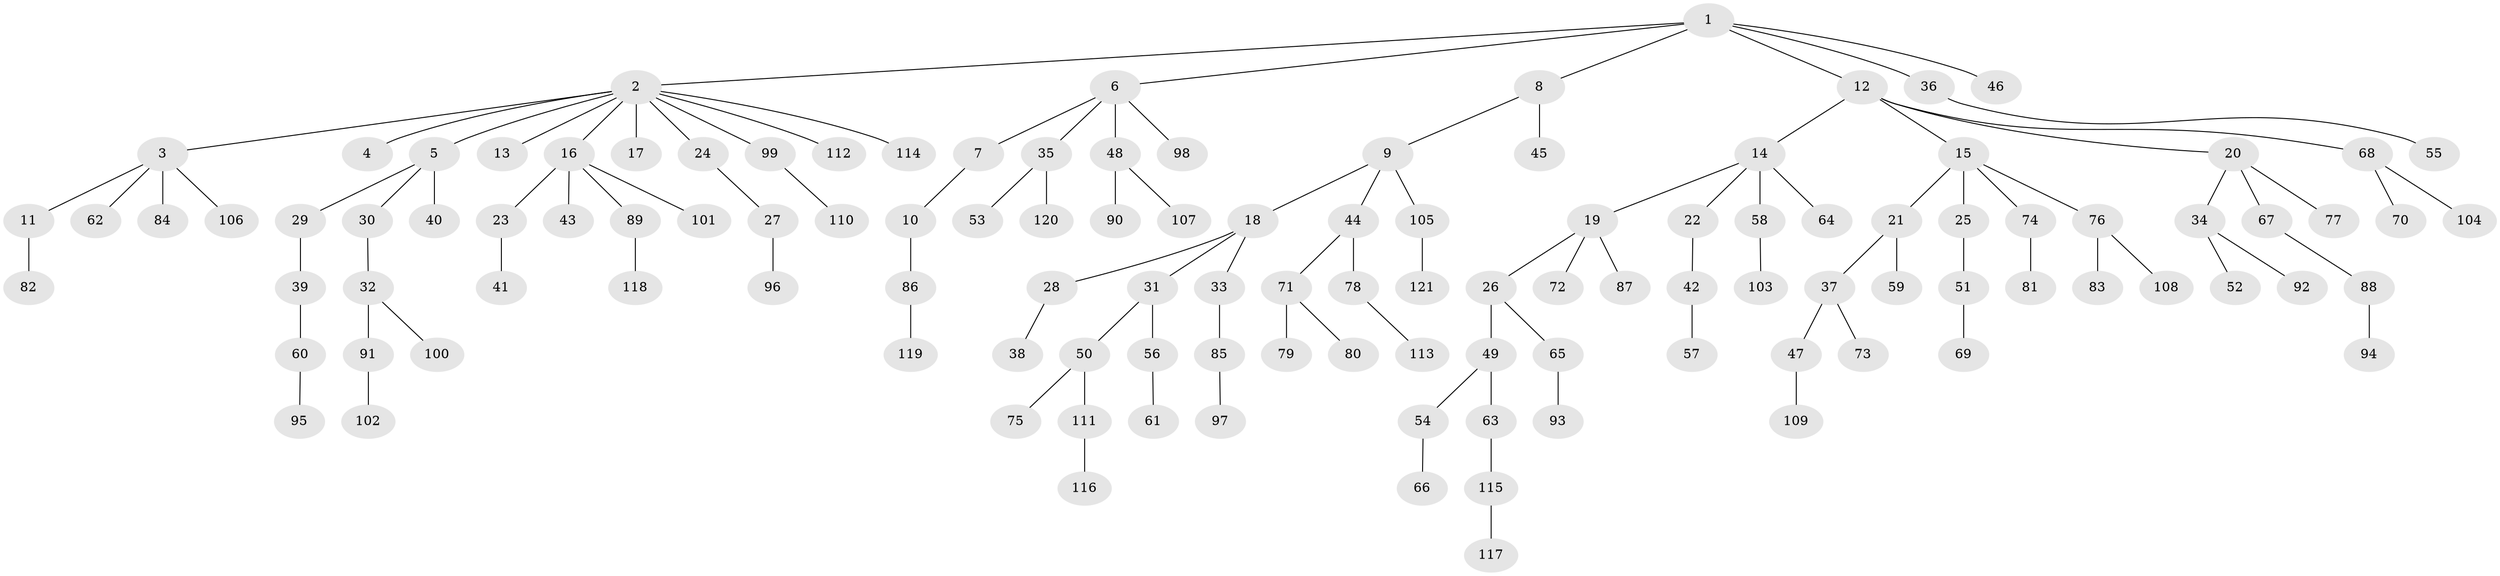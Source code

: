 // Generated by graph-tools (version 1.1) at 2025/53/03/09/25 04:53:17]
// undirected, 121 vertices, 120 edges
graph export_dot {
graph [start="1"]
  node [color=gray90,style=filled];
  1;
  2;
  3;
  4;
  5;
  6;
  7;
  8;
  9;
  10;
  11;
  12;
  13;
  14;
  15;
  16;
  17;
  18;
  19;
  20;
  21;
  22;
  23;
  24;
  25;
  26;
  27;
  28;
  29;
  30;
  31;
  32;
  33;
  34;
  35;
  36;
  37;
  38;
  39;
  40;
  41;
  42;
  43;
  44;
  45;
  46;
  47;
  48;
  49;
  50;
  51;
  52;
  53;
  54;
  55;
  56;
  57;
  58;
  59;
  60;
  61;
  62;
  63;
  64;
  65;
  66;
  67;
  68;
  69;
  70;
  71;
  72;
  73;
  74;
  75;
  76;
  77;
  78;
  79;
  80;
  81;
  82;
  83;
  84;
  85;
  86;
  87;
  88;
  89;
  90;
  91;
  92;
  93;
  94;
  95;
  96;
  97;
  98;
  99;
  100;
  101;
  102;
  103;
  104;
  105;
  106;
  107;
  108;
  109;
  110;
  111;
  112;
  113;
  114;
  115;
  116;
  117;
  118;
  119;
  120;
  121;
  1 -- 2;
  1 -- 6;
  1 -- 8;
  1 -- 12;
  1 -- 36;
  1 -- 46;
  2 -- 3;
  2 -- 4;
  2 -- 5;
  2 -- 13;
  2 -- 16;
  2 -- 17;
  2 -- 24;
  2 -- 99;
  2 -- 112;
  2 -- 114;
  3 -- 11;
  3 -- 62;
  3 -- 84;
  3 -- 106;
  5 -- 29;
  5 -- 30;
  5 -- 40;
  6 -- 7;
  6 -- 35;
  6 -- 48;
  6 -- 98;
  7 -- 10;
  8 -- 9;
  8 -- 45;
  9 -- 18;
  9 -- 44;
  9 -- 105;
  10 -- 86;
  11 -- 82;
  12 -- 14;
  12 -- 15;
  12 -- 20;
  12 -- 68;
  14 -- 19;
  14 -- 22;
  14 -- 58;
  14 -- 64;
  15 -- 21;
  15 -- 25;
  15 -- 74;
  15 -- 76;
  16 -- 23;
  16 -- 43;
  16 -- 89;
  16 -- 101;
  18 -- 28;
  18 -- 31;
  18 -- 33;
  19 -- 26;
  19 -- 72;
  19 -- 87;
  20 -- 34;
  20 -- 67;
  20 -- 77;
  21 -- 37;
  21 -- 59;
  22 -- 42;
  23 -- 41;
  24 -- 27;
  25 -- 51;
  26 -- 49;
  26 -- 65;
  27 -- 96;
  28 -- 38;
  29 -- 39;
  30 -- 32;
  31 -- 50;
  31 -- 56;
  32 -- 91;
  32 -- 100;
  33 -- 85;
  34 -- 52;
  34 -- 92;
  35 -- 53;
  35 -- 120;
  36 -- 55;
  37 -- 47;
  37 -- 73;
  39 -- 60;
  42 -- 57;
  44 -- 71;
  44 -- 78;
  47 -- 109;
  48 -- 90;
  48 -- 107;
  49 -- 54;
  49 -- 63;
  50 -- 75;
  50 -- 111;
  51 -- 69;
  54 -- 66;
  56 -- 61;
  58 -- 103;
  60 -- 95;
  63 -- 115;
  65 -- 93;
  67 -- 88;
  68 -- 70;
  68 -- 104;
  71 -- 79;
  71 -- 80;
  74 -- 81;
  76 -- 83;
  76 -- 108;
  78 -- 113;
  85 -- 97;
  86 -- 119;
  88 -- 94;
  89 -- 118;
  91 -- 102;
  99 -- 110;
  105 -- 121;
  111 -- 116;
  115 -- 117;
}
